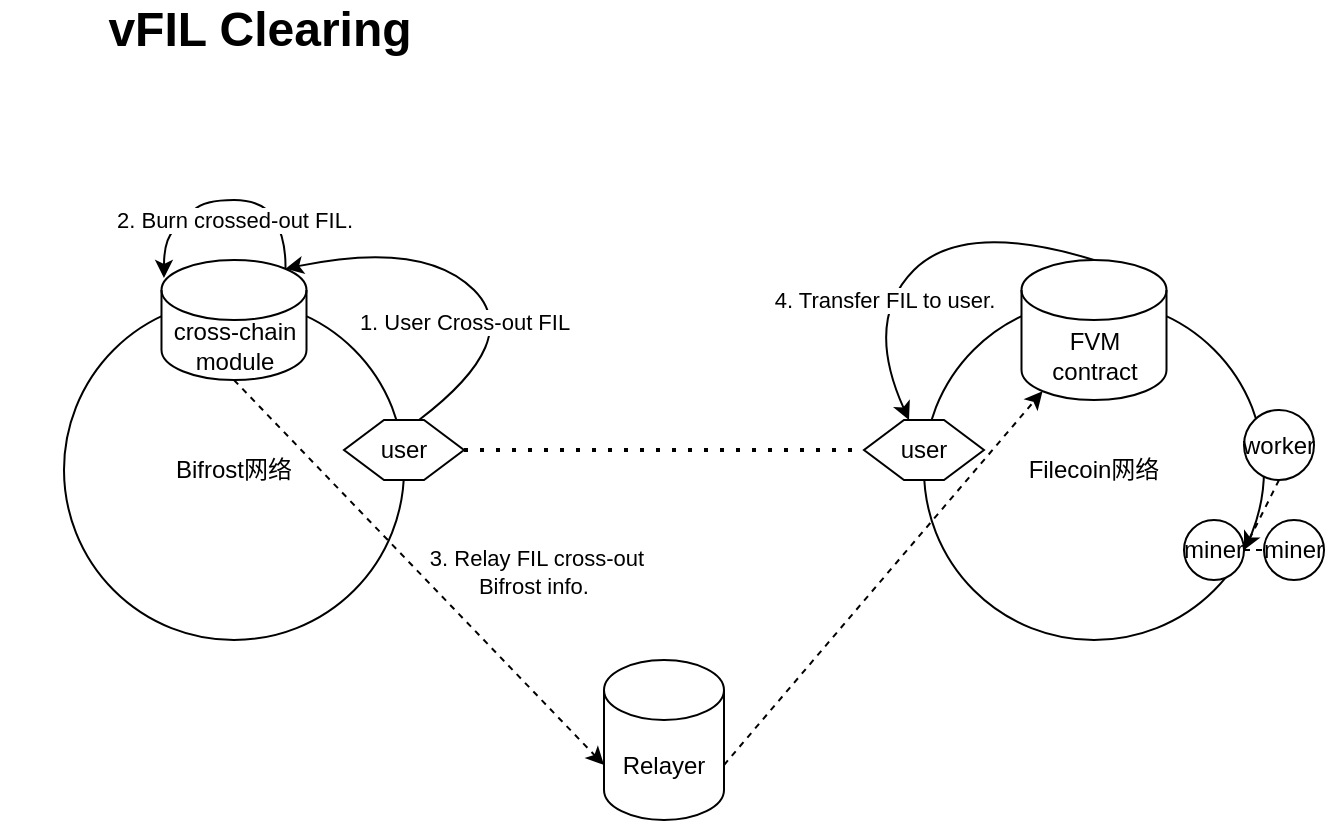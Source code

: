 <mxfile version="20.5.1" type="github"><diagram id="1qVJCfuYaMeoUfc-0dYW" name="Page-1"><mxGraphModel dx="946" dy="646" grid="1" gridSize="10" guides="1" tooltips="1" connect="1" arrows="1" fold="1" page="1" pageScale="1" pageWidth="827" pageHeight="1169" math="0" shadow="0"><root><mxCell id="0"/><mxCell id="1" parent="0"/><mxCell id="QOcSFR8y_e22kkafj4sU-1" value="Bifrost网络" style="ellipse;whiteSpace=wrap;html=1;aspect=fixed;" parent="1" vertex="1"><mxGeometry x="120" y="210" width="170" height="170" as="geometry"/></mxCell><mxCell id="QOcSFR8y_e22kkafj4sU-2" value="Filecoin网络" style="ellipse;whiteSpace=wrap;html=1;aspect=fixed;" parent="1" vertex="1"><mxGeometry x="550" y="210" width="170" height="170" as="geometry"/></mxCell><mxCell id="QOcSFR8y_e22kkafj4sU-6" value="user" style="shape=hexagon;perimeter=hexagonPerimeter2;whiteSpace=wrap;html=1;fixedSize=1;" parent="1" vertex="1"><mxGeometry x="260" y="270" width="60" height="30" as="geometry"/></mxCell><mxCell id="QOcSFR8y_e22kkafj4sU-7" value="user" style="shape=hexagon;perimeter=hexagonPerimeter2;whiteSpace=wrap;html=1;fixedSize=1;" parent="1" vertex="1"><mxGeometry x="520" y="270" width="60" height="30" as="geometry"/></mxCell><mxCell id="QOcSFR8y_e22kkafj4sU-8" value="" style="endArrow=none;dashed=1;html=1;dashPattern=1 3;strokeWidth=2;rounded=0;exitX=1;exitY=0.5;exitDx=0;exitDy=0;entryX=0;entryY=0.5;entryDx=0;entryDy=0;" parent="1" source="QOcSFR8y_e22kkafj4sU-6" target="QOcSFR8y_e22kkafj4sU-7" edge="1"><mxGeometry width="50" height="50" relative="1" as="geometry"><mxPoint x="360" y="350" as="sourcePoint"/><mxPoint x="410" y="300" as="targetPoint"/></mxGeometry></mxCell><mxCell id="QOcSFR8y_e22kkafj4sU-9" value="FVM contract" style="shape=cylinder3;whiteSpace=wrap;html=1;boundedLbl=1;backgroundOutline=1;size=15;" parent="1" vertex="1"><mxGeometry x="598.75" y="190" width="72.5" height="70" as="geometry"/></mxCell><mxCell id="QOcSFR8y_e22kkafj4sU-10" value="worker" style="ellipse;whiteSpace=wrap;html=1;aspect=fixed;" parent="1" vertex="1"><mxGeometry x="710" y="265" width="35" height="35" as="geometry"/></mxCell><mxCell id="QOcSFR8y_e22kkafj4sU-11" value="cross-chain module" style="shape=cylinder3;whiteSpace=wrap;html=1;boundedLbl=1;backgroundOutline=1;size=15;" parent="1" vertex="1"><mxGeometry x="168.75" y="190" width="72.5" height="60" as="geometry"/></mxCell><mxCell id="womPOICztjm91fhaPhi_-1" value="Relayer" style="shape=cylinder3;whiteSpace=wrap;html=1;boundedLbl=1;backgroundOutline=1;size=15;" parent="1" vertex="1"><mxGeometry x="390" y="390" width="60" height="80" as="geometry"/></mxCell><mxCell id="womPOICztjm91fhaPhi_-3" value="miner" style="ellipse;whiteSpace=wrap;html=1;aspect=fixed;" parent="1" vertex="1"><mxGeometry x="680" y="320" width="30" height="30" as="geometry"/></mxCell><mxCell id="womPOICztjm91fhaPhi_-4" value="miner" style="ellipse;whiteSpace=wrap;html=1;aspect=fixed;" parent="1" vertex="1"><mxGeometry x="720" y="320" width="30" height="30" as="geometry"/></mxCell><mxCell id="womPOICztjm91fhaPhi_-7" value="" style="endArrow=none;dashed=1;html=1;rounded=0;exitX=1;exitY=0.5;exitDx=0;exitDy=0;" parent="1" source="womPOICztjm91fhaPhi_-3" edge="1"><mxGeometry width="50" height="50" relative="1" as="geometry"><mxPoint x="710" y="380" as="sourcePoint"/><mxPoint x="720" y="335" as="targetPoint"/></mxGeometry></mxCell><mxCell id="womPOICztjm91fhaPhi_-10" value="" style="endArrow=classic;html=1;rounded=0;exitX=0.5;exitY=1;exitDx=0;exitDy=0;entryX=1;entryY=0.5;entryDx=0;entryDy=0;dashed=1;" parent="1" source="QOcSFR8y_e22kkafj4sU-10" target="womPOICztjm91fhaPhi_-3" edge="1"><mxGeometry width="50" height="50" relative="1" as="geometry"><mxPoint x="760" y="510" as="sourcePoint"/><mxPoint x="810" y="460" as="targetPoint"/></mxGeometry></mxCell><mxCell id="womPOICztjm91fhaPhi_-11" value="" style="endArrow=classic;html=1;rounded=0;dashed=1;entryX=0.145;entryY=1;entryDx=0;entryDy=-4.35;entryPerimeter=0;exitX=1;exitY=0;exitDx=0;exitDy=52.5;exitPerimeter=0;" parent="1" source="womPOICztjm91fhaPhi_-1" target="QOcSFR8y_e22kkafj4sU-9" edge="1"><mxGeometry width="50" height="50" relative="1" as="geometry"><mxPoint x="630" y="500" as="sourcePoint"/><mxPoint x="630" y="490" as="targetPoint"/></mxGeometry></mxCell><mxCell id="womPOICztjm91fhaPhi_-14" value="3. Relay FIL cross-out&lt;br&gt;Bifrost info.&amp;nbsp;" style="edgeLabel;html=1;align=center;verticalAlign=middle;resizable=0;points=[];" parent="womPOICztjm91fhaPhi_-11" vertex="1" connectable="0"><mxGeometry x="0.197" y="-3" relative="1" as="geometry"><mxPoint x="-192" y="13" as="offset"/></mxGeometry></mxCell><mxCell id="womPOICztjm91fhaPhi_-12" value="" style="endArrow=classic;html=1;rounded=0;dashed=1;exitX=0.5;exitY=1;exitDx=0;exitDy=0;exitPerimeter=0;entryX=0;entryY=0;entryDx=0;entryDy=52.5;entryPerimeter=0;" parent="1" source="QOcSFR8y_e22kkafj4sU-11" target="womPOICztjm91fhaPhi_-1" edge="1"><mxGeometry width="50" height="50" relative="1" as="geometry"><mxPoint x="270" y="510" as="sourcePoint"/><mxPoint x="280" y="510" as="targetPoint"/></mxGeometry></mxCell><mxCell id="womPOICztjm91fhaPhi_-15" value="vFIL Clearing" style="text;html=1;strokeColor=none;fillColor=none;align=center;verticalAlign=middle;whiteSpace=wrap;rounded=0;fontStyle=1;fontSize=24;" parent="1" vertex="1"><mxGeometry x="88" y="60" width="260" height="30" as="geometry"/></mxCell><mxCell id="7GRQdxyGHGmKx19qUwBg-1" value="" style="curved=1;endArrow=classic;html=1;rounded=0;entryX=0.855;entryY=0;entryDx=0;entryDy=4.35;entryPerimeter=0;exitX=0.625;exitY=0;exitDx=0;exitDy=0;" parent="1" source="QOcSFR8y_e22kkafj4sU-6" target="QOcSFR8y_e22kkafj4sU-11" edge="1"><mxGeometry width="50" height="50" relative="1" as="geometry"><mxPoint x="300" y="230" as="sourcePoint"/><mxPoint x="350" y="180" as="targetPoint"/><Array as="points"><mxPoint x="350" y="230"/><mxPoint x="300" y="180"/></Array></mxGeometry></mxCell><mxCell id="7GRQdxyGHGmKx19qUwBg-2" value="1. User Cross-out FIL" style="edgeLabel;html=1;align=center;verticalAlign=middle;resizable=0;points=[];" parent="7GRQdxyGHGmKx19qUwBg-1" vertex="1" connectable="0"><mxGeometry x="0.581" y="4" relative="1" as="geometry"><mxPoint x="46" y="31" as="offset"/></mxGeometry></mxCell><mxCell id="7GRQdxyGHGmKx19qUwBg-3" value="" style="curved=1;endArrow=classic;html=1;rounded=0;exitX=0.855;exitY=0;exitDx=0;exitDy=4.35;exitPerimeter=0;entryX=0.017;entryY=0.15;entryDx=0;entryDy=0;entryPerimeter=0;" parent="1" source="QOcSFR8y_e22kkafj4sU-11" target="QOcSFR8y_e22kkafj4sU-11" edge="1"><mxGeometry width="50" height="50" relative="1" as="geometry"><mxPoint x="120" y="180" as="sourcePoint"/><mxPoint x="170" y="130" as="targetPoint"/><Array as="points"><mxPoint x="231" y="180"/><mxPoint x="220" y="160"/><mxPoint x="190" y="160"/><mxPoint x="180" y="170"/><mxPoint x="170" y="180"/></Array></mxGeometry></mxCell><mxCell id="7GRQdxyGHGmKx19qUwBg-4" value="2. Burn crossed-out FIL." style="edgeLabel;html=1;align=center;verticalAlign=middle;resizable=0;points=[];" parent="7GRQdxyGHGmKx19qUwBg-3" vertex="1" connectable="0"><mxGeometry x="-0.001" relative="1" as="geometry"><mxPoint x="5" y="10" as="offset"/></mxGeometry></mxCell><mxCell id="7GRQdxyGHGmKx19qUwBg-5" value="" style="curved=1;endArrow=classic;html=1;rounded=0;exitX=0.5;exitY=0;exitDx=0;exitDy=0;exitPerimeter=0;entryX=0.375;entryY=0;entryDx=0;entryDy=0;" parent="1" source="QOcSFR8y_e22kkafj4sU-9" target="QOcSFR8y_e22kkafj4sU-7" edge="1"><mxGeometry width="50" height="50" relative="1" as="geometry"><mxPoint x="520" y="180" as="sourcePoint"/><mxPoint x="570" y="130" as="targetPoint"/><Array as="points"><mxPoint x="570" y="170"/><mxPoint x="520" y="220"/></Array></mxGeometry></mxCell><mxCell id="7GRQdxyGHGmKx19qUwBg-6" value="4. Transfer FIL to user." style="edgeLabel;html=1;align=center;verticalAlign=middle;resizable=0;points=[];" parent="7GRQdxyGHGmKx19qUwBg-5" vertex="1" connectable="0"><mxGeometry x="-0.224" y="7" relative="1" as="geometry"><mxPoint x="-40" y="30" as="offset"/></mxGeometry></mxCell></root></mxGraphModel></diagram></mxfile>